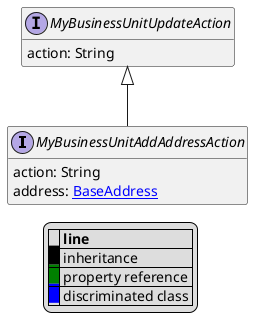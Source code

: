 @startuml

hide empty fields
hide empty methods
legend
|= |= line |
|<back:black>   </back>| inheritance |
|<back:green>   </back>| property reference |
|<back:blue>   </back>| discriminated class |
endlegend
interface MyBusinessUnitAddAddressAction [[MyBusinessUnitAddAddressAction.svg]] extends MyBusinessUnitUpdateAction {
    action: String
    address: [[BaseAddress.svg BaseAddress]]
}
interface MyBusinessUnitUpdateAction [[MyBusinessUnitUpdateAction.svg]]  {
    action: String
}





@enduml
